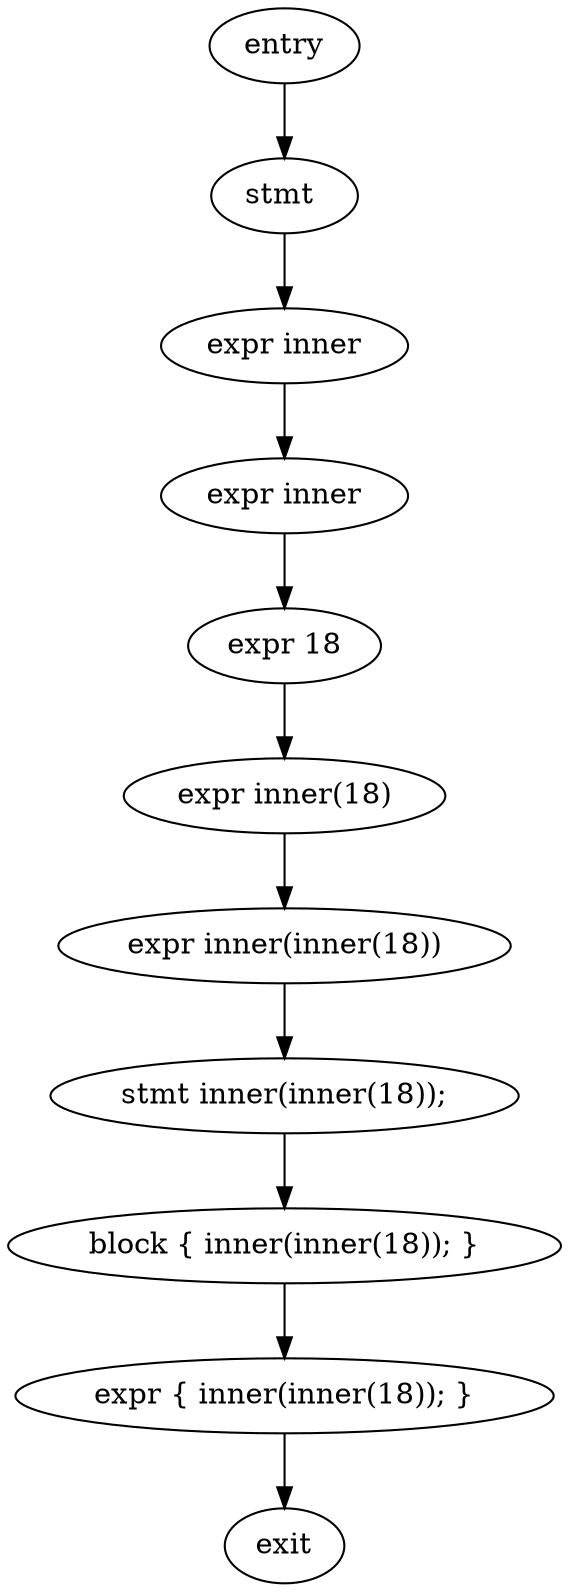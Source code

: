 digraph block {
    N0[label="entry"];
    N1[label="exit"];
    N2[label="stmt "];
    N3[label="expr inner"];
    N4[label="expr inner"];
    N5[label="expr 18"];
    N6[label="expr inner(18)"];
    N7[label="expr inner(inner(18))"];
    N8[label="stmt inner(inner(18));"];
    N9[label="block { inner(inner(18)); }"];
    N10[label="expr { inner(inner(18)); }"];
    N0 -> N2;
    N2 -> N3;
    N3 -> N4;
    N4 -> N5;
    N5 -> N6;
    N6 -> N7;
    N7 -> N8;
    N8 -> N9;
    N9 -> N10;
    N10 -> N1;
}
